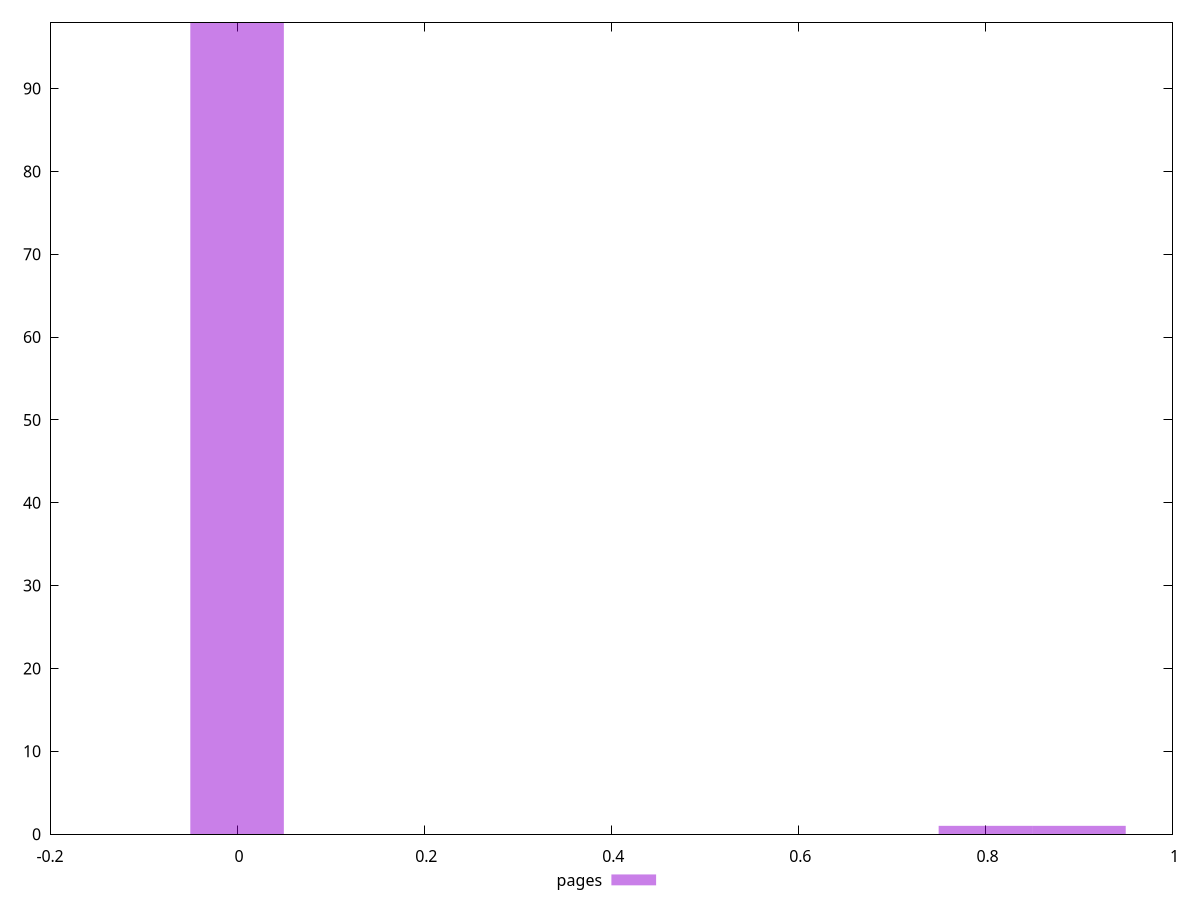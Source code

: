 $_pages <<EOF
0.9 1
0 98
0.8 1
EOF
set key outside below
set terminal pngcairo
set output "report_00006_2020-11-02T20-21-41.718Z/uses-webp-images/pages//hist.png"
set yrange [0:98]
set boxwidth 0.1
set style fill transparent solid 0.5 noborder
plot $_pages title "pages" with boxes ,
